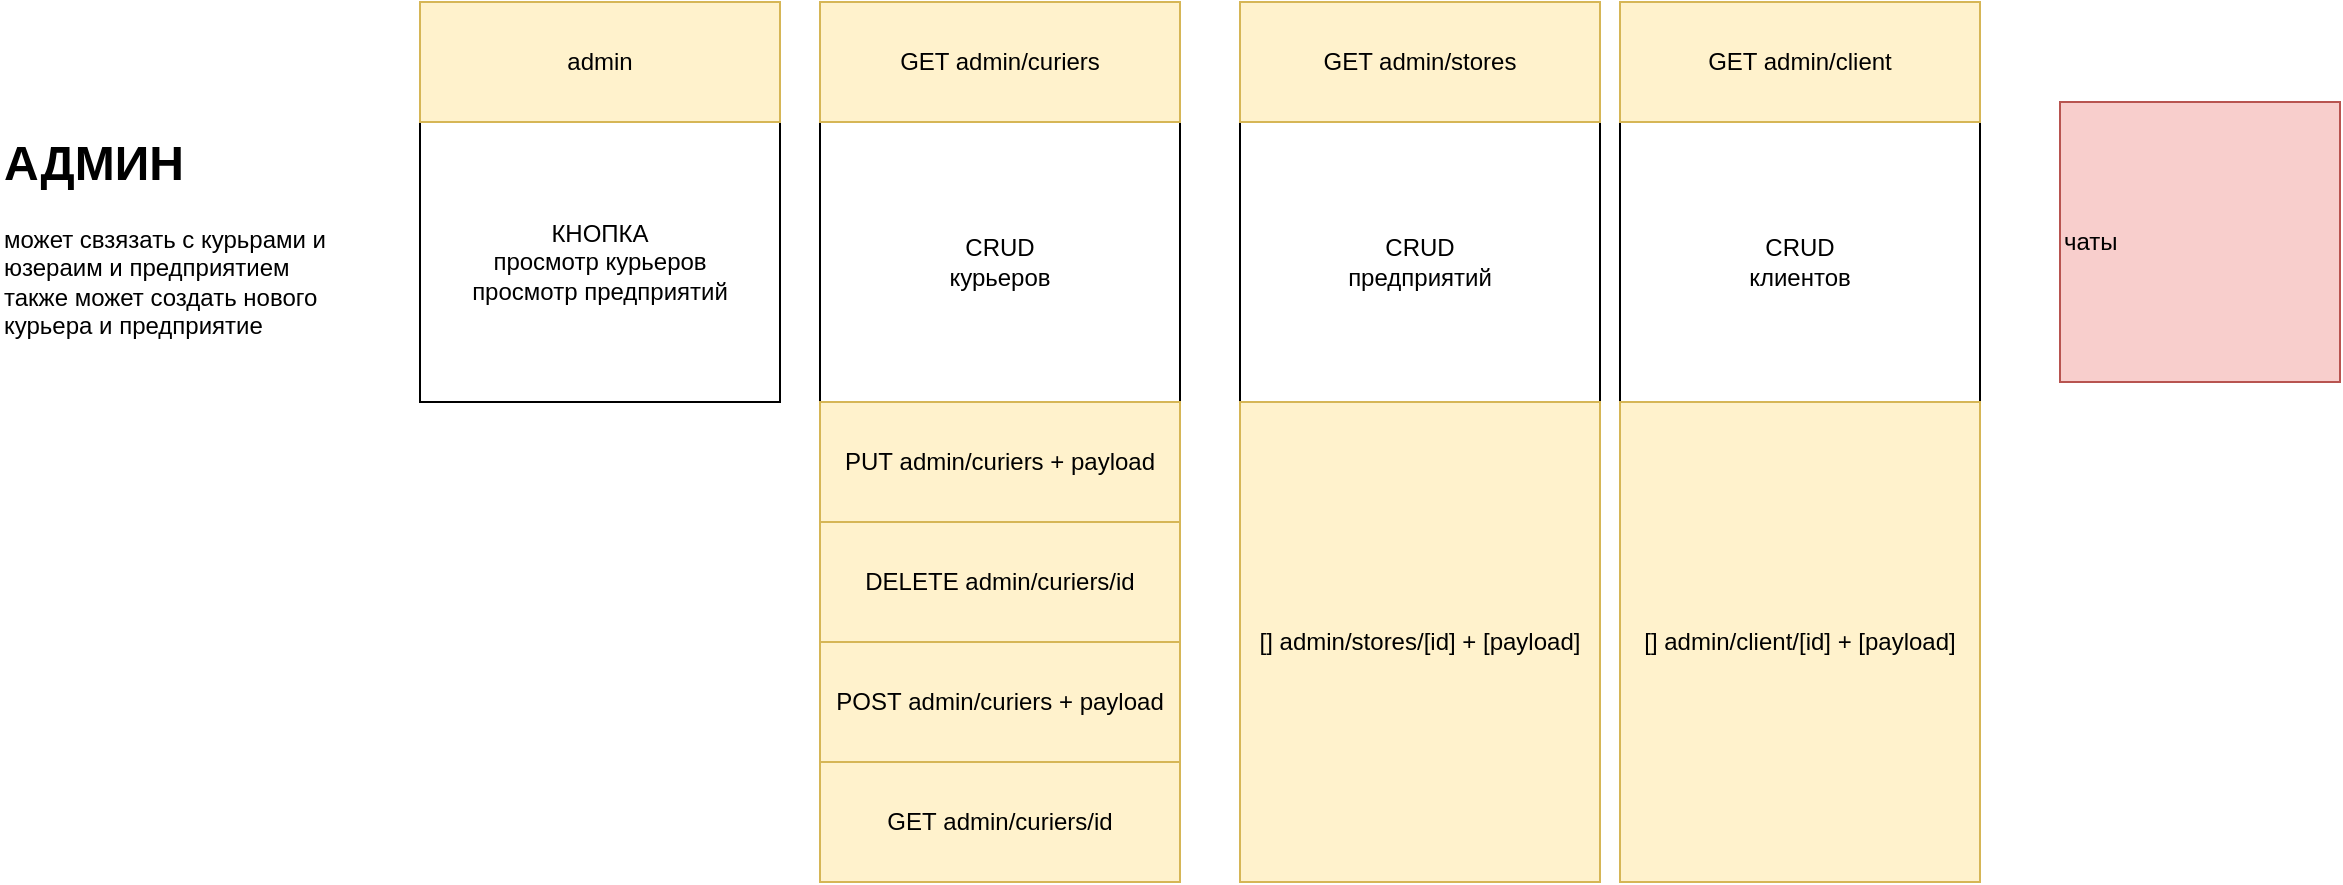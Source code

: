 <mxfile version="24.1.0" type="device">
  <diagram name="Страница — 1" id="XDdJCOj5BgrIff6nonp3">
    <mxGraphModel dx="2198" dy="1294" grid="1" gridSize="10" guides="1" tooltips="1" connect="1" arrows="1" fold="1" page="1" pageScale="1" pageWidth="650" pageHeight="200" math="0" shadow="0">
      <root>
        <mxCell id="0" />
        <mxCell id="1" parent="0" />
        <mxCell id="ga1eZ9HjU4N5ib0OzfGF-27" value="КНОПКА&lt;div&gt;просмотр курьеров&lt;/div&gt;&lt;div&gt;просмотр предприятий&lt;/div&gt;" style="rounded=0;whiteSpace=wrap;html=1;" parent="1" vertex="1">
          <mxGeometry x="-390" y="-160" width="180" height="140" as="geometry" />
        </mxCell>
        <mxCell id="ga1eZ9HjU4N5ib0OzfGF-28" value="CRUD&lt;div&gt;курьеров&lt;span style=&quot;color: rgba(0, 0, 0, 0); font-family: monospace; font-size: 0px; text-align: start; text-wrap: nowrap; background-color: initial;&quot;&gt;%3CmxGraphModel%3E%3Croot%3E%3CmxCell%20id%3D%220%22%2F%3E%3CmxCell%20id%3D%221%22%20parent%3D%220%22%2F%3E%3CmxCell%20id%3D%222%22%20value%3D%22%D0%9A%D0%9D%D0%9E%D0%9F%D0%9A%D0%90%26lt%3Bdiv%26gt%3B%D0%BF%D1%80%D0%BE%D1%81%D0%BC%D0%BE%D1%82%D1%80%20%D0%BA%D1%83%D1%80%D1%8C%D0%B5%D1%80%D0%BE%D0%B2%26lt%3B%2Fdiv%26gt%3B%26lt%3Bdiv%26gt%3B%D0%BF%D1%80%D0%BE%D1%81%D0%BC%D0%BE%D1%82%D1%80%20%D0%BF%D1%80%D0%B5%D0%B4%D0%BF%D1%80%D0%B8%D1%8F%D1%82%D0%B8%D0%B9%26lt%3B%2Fdiv%26gt%3B%22%20style%3D%22rounded%3D0%3BwhiteSpace%3Dwrap%3Bhtml%3D1%3B%22%20vertex%3D%221%22%20parent%3D%221%22%3E%3CmxGeometry%20x%3D%22-390%22%20y%3D%22400%22%20width%3D%22180%22%20height%3D%22140%22%20as%3D%22geometry%22%2F%3E%3C%2FmxCell%3E%3C%2Froot%3E%3C%2FmxGraphModel%3E&lt;/span&gt;&lt;/div&gt;" style="rounded=0;whiteSpace=wrap;html=1;" parent="1" vertex="1">
          <mxGeometry x="-190" y="-160" width="180" height="140" as="geometry" />
        </mxCell>
        <mxCell id="ga1eZ9HjU4N5ib0OzfGF-29" value="CRUD&lt;div&gt;предприятий&lt;/div&gt;" style="rounded=0;whiteSpace=wrap;html=1;" parent="1" vertex="1">
          <mxGeometry x="20" y="-160" width="180" height="140" as="geometry" />
        </mxCell>
        <mxCell id="ga1eZ9HjU4N5ib0OzfGF-30" value="&lt;h1 style=&quot;margin-top: 0px;&quot;&gt;АДМИН&lt;/h1&gt;&lt;div&gt;может свзязать с курьрами и юзераим и предприятием&lt;/div&gt;&lt;div&gt;также может создать нового курьера и предприятие&lt;/div&gt;&lt;div&gt;&lt;br&gt;&lt;/div&gt;" style="text;html=1;whiteSpace=wrap;overflow=hidden;rounded=0;" parent="1" vertex="1">
          <mxGeometry x="-600" y="-160" width="180" height="120" as="geometry" />
        </mxCell>
        <mxCell id="tvNl165mY62SMhEuRROt-1" value="чаты" style="whiteSpace=wrap;html=1;aspect=fixed;align=left;fillColor=#f8cecc;strokeColor=#b85450;" vertex="1" parent="1">
          <mxGeometry x="430" y="-170" width="140" height="140" as="geometry" />
        </mxCell>
        <mxCell id="tvNl165mY62SMhEuRROt-2" value="GET admin/curiers" style="rounded=0;whiteSpace=wrap;html=1;fillColor=#fff2cc;strokeColor=#d6b656;" vertex="1" parent="1">
          <mxGeometry x="-190" y="-220" width="180" height="60" as="geometry" />
        </mxCell>
        <mxCell id="tvNl165mY62SMhEuRROt-3" value="admin" style="rounded=0;whiteSpace=wrap;html=1;fillColor=#fff2cc;strokeColor=#d6b656;" vertex="1" parent="1">
          <mxGeometry x="-390" y="-220" width="180" height="60" as="geometry" />
        </mxCell>
        <mxCell id="tvNl165mY62SMhEuRROt-4" value="GET admin/stores" style="rounded=0;whiteSpace=wrap;html=1;fillColor=#fff2cc;strokeColor=#d6b656;" vertex="1" parent="1">
          <mxGeometry x="20" y="-220" width="180" height="60" as="geometry" />
        </mxCell>
        <mxCell id="tvNl165mY62SMhEuRROt-5" value="PUT&lt;span style=&quot;color: rgba(0, 0, 0, 0); font-family: monospace; font-size: 0px; text-align: start; text-wrap: nowrap;&quot;&gt;%3CmxGraphModel%3E%3Croot%3E%3CmxCell%20id%3D%220%22%2F%3E%3CmxCell%20id%3D%221%22%20parent%3D%220%22%2F%3E%3CmxCell%20id%3D%222%22%20value%3D%22PUT%20admin%2Fcuriers%20%2B%20payload%22%20style%3D%22rounded%3D0%3BwhiteSpace%3Dwrap%3Bhtml%3D1%3BfillColor%3D%23fff2cc%3BstrokeColor%3D%23d6b656%3B%22%20vertex%3D%221%22%20parent%3D%221%22%3E%3CmxGeometry%20x%3D%22-190%22%20y%3D%22-20%22%20width%3D%22180%22%20height%3D%2260%22%20as%3D%22geometry%22%2F%3E%3C%2FmxCell%3E%3C%2Froot%3E%3C%2FmxGraphModel%3E&lt;/span&gt;&amp;nbsp;admin/curiers + payload" style="rounded=0;whiteSpace=wrap;html=1;fillColor=#fff2cc;strokeColor=#d6b656;" vertex="1" parent="1">
          <mxGeometry x="-190" y="-20" width="180" height="60" as="geometry" />
        </mxCell>
        <mxCell id="tvNl165mY62SMhEuRROt-7" value="&lt;div style=&quot;text-align: center;&quot;&gt;&lt;span style=&quot;background-color: initial; text-align: start;&quot;&gt;DELETE&lt;/span&gt;&lt;span style=&quot;background-color: initial; text-wrap: nowrap; color: rgba(0, 0, 0, 0); font-family: monospace; font-size: 0px; text-align: start;&quot;&gt;%3CmxGraphModel%3E%3Croot%3E%3CmxCell%20id%3D%220%22%2F%3E%3CmxCell%20id%3D%221%22%20parent%3D%220%22%2F%3E%3CmxCell%20id%3D%222%22%20value%3D%22PUT%20admin%2Fcuriers%20%2B%20payload%22%20style%3D%22rounded%3D0%3BwhiteSpace%3Dwrap%3Bhtml%3D1%3BfillColor%3D%23fff2cc%3BstrokeColor%3D%23d6b656%3B%22%20vertex%3D%221%22%20parent%3D%221%22%3E%3CmxGeometry%20x%3D%22-190%22%20y%3D%22-20%22%20width%3D%22180%22%20height%3D%2260%22%20as%3D%22geometry%22%2F%3E%3C%2FmxCell%3E%3C%2Froot%3E%3C%2FmxGraphModel%3E&lt;/span&gt;&lt;span style=&quot;background-color: initial;&quot;&gt;&amp;nbsp;admin/curiers/id&lt;/span&gt;&lt;/div&gt;" style="rounded=0;whiteSpace=wrap;html=1;fillColor=#fff2cc;strokeColor=#d6b656;" vertex="1" parent="1">
          <mxGeometry x="-190" y="40" width="180" height="60" as="geometry" />
        </mxCell>
        <mxCell id="tvNl165mY62SMhEuRROt-8" value="POST&lt;span style=&quot;color: rgba(0, 0, 0, 0); font-family: monospace; font-size: 0px; text-align: start; text-wrap: nowrap;&quot;&gt;%3CmxGraphModel%3E%3Croot%3E%3CmxCell%20id%3D%220%22%2F%3E%3CmxCell%20id%3D%221%22%20parent%3D%220%22%2F%3E%3CmxCell%20id%3D%222%22%20value%3D%22PUT%20admin%2Fcuriers%20%2B%20payload%22%20style%3D%22rounded%3D0%3BwhiteSpace%3Dwrap%3Bhtml%3D1%3BfillColor%3D%23fff2cc%3BstrokeColor%3D%23d6b656%3B%22%20vertex%3D%221%22%20parent%3D%221%22%3E%3CmxGeometry%20x%3D%22-190%22%20y%3D%22-20%22%20width%3D%22180%22%20height%3D%2260%22%20as%3D%22geometry%22%2F%3E%3C%2FmxCell%3E%3C%2Froot%3E%3C%2FmxGraphModel%3E&lt;/span&gt;&amp;nbsp;admin/curiers + payload" style="rounded=0;whiteSpace=wrap;html=1;fillColor=#fff2cc;strokeColor=#d6b656;" vertex="1" parent="1">
          <mxGeometry x="-190" y="100" width="180" height="60" as="geometry" />
        </mxCell>
        <mxCell id="tvNl165mY62SMhEuRROt-9" value="GET&amp;nbsp;&lt;span style=&quot;color: rgba(0, 0, 0, 0); font-family: monospace; font-size: 0px; text-align: start; text-wrap: nowrap;&quot;&gt;%3CmxGraphModel%3E%3Croot%3E%3CmxCell%20id%3D%220%22%2F%3E%3CmxCell%20id%3D%221%22%20parent%3D%220%22%2F%3E%3CmxCell%20id%3D%222%22%20value%3D%22PUT%20admin%2Fcuriers%20%2B%20payload%22%20style%3D%22rounded%3D0%3BwhiteSpace%3Dwrap%3Bhtml%3D1%3BfillColor%3D%23fff2cc%3BstrokeColor%3D%23d6b656%3B%22%20vertex%3D%221%22%20parent%3D%221%22%3E%3CmxGeometry%20x%3D%22-190%22%20y%3D%22-20%22%20width%3D%22180%22%20height%3D%2260%22%20as%3D%22geometry%22%2F%3E%3C%2FmxCell%3E%3C%2Froot%3E%3C%2FmxGraphMod&lt;/span&gt;admin/curiers/id" style="rounded=0;whiteSpace=wrap;html=1;fillColor=#fff2cc;strokeColor=#d6b656;" vertex="1" parent="1">
          <mxGeometry x="-190" y="160" width="180" height="60" as="geometry" />
        </mxCell>
        <mxCell id="tvNl165mY62SMhEuRROt-11" value="&lt;div style=&quot;text-align: center;&quot;&gt;&lt;span style=&quot;background-color: initial; text-align: start;&quot;&gt;[]&lt;/span&gt;&lt;span style=&quot;background-color: initial; text-wrap: nowrap; color: rgba(0, 0, 0, 0); font-family: monospace; font-size: 0px; text-align: start;&quot;&gt;%3CmxGraphModel%3E%3Croot%3E%3CmxCell%20id%3D%220%22%2F%3E%3CmxCell%20id%3D%221%22%20parent%3D%220%22%2F%3E%3CmxCell%20id%3D%222%22%20value%3D%22PUT%20admin%2Fcuriers%20%2B%20payload%22%20style%3D%22rounded%3D0%3BwhiteSpace%3Dwrap%3Bhtml%3D1%3BfillColor%3D%23fff2cc%3BstrokeColor%3D%23d6b656%3B%22%20vertex%3D%221%22%20parent%3D%221%22%3E%3CmxGeometry%20x%3D%22-190%22%20y%3D%22-20%22%20width%3D%22180%22%20height%3D%2260%22%20as%3D%22geometry%22%2F%3E%3C%2FmxCell%3E%3C%2Froot%3E%3C%2FmxGraphModel%3E&lt;/span&gt;&lt;span style=&quot;background-color: initial;&quot;&gt;&amp;nbsp;admin/stores/[id] + [payload]&lt;/span&gt;&lt;/div&gt;" style="rounded=0;whiteSpace=wrap;html=1;fillColor=#fff2cc;strokeColor=#d6b656;" vertex="1" parent="1">
          <mxGeometry x="20" y="-20" width="180" height="240" as="geometry" />
        </mxCell>
        <mxCell id="tvNl165mY62SMhEuRROt-12" value="CRUD&lt;div&gt;клиентов&lt;/div&gt;" style="rounded=0;whiteSpace=wrap;html=1;" vertex="1" parent="1">
          <mxGeometry x="210" y="-160" width="180" height="140" as="geometry" />
        </mxCell>
        <mxCell id="tvNl165mY62SMhEuRROt-13" value="GET admin/client" style="rounded=0;whiteSpace=wrap;html=1;fillColor=#fff2cc;strokeColor=#d6b656;" vertex="1" parent="1">
          <mxGeometry x="210" y="-220" width="180" height="60" as="geometry" />
        </mxCell>
        <mxCell id="tvNl165mY62SMhEuRROt-15" value="&lt;div style=&quot;text-align: center;&quot;&gt;&lt;span style=&quot;background-color: initial; text-align: start;&quot;&gt;[]&lt;/span&gt;&lt;span style=&quot;background-color: initial; text-wrap: nowrap; color: rgba(0, 0, 0, 0); font-family: monospace; font-size: 0px; text-align: start;&quot;&gt;%3CmxGraphModel%3E%3Croot%3E%3CmxCell%20id%3D%220%22%2F%3E%3CmxCell%20id%3D%221%22%20parent%3D%220%22%2F%3E%3CmxCell%20id%3D%222%22%20value%3D%22PUT%20admin%2Fcuriers%20%2B%20payload%22%20style%3D%22rounded%3D0%3BwhiteSpace%3Dwrap%3Bhtml%3D1%3BfillColor%3D%23fff2cc%3BstrokeColor%3D%23d6b656%3B%22%20vertex%3D%221%22%20parent%3D%221%22%3E%3CmxGeometry%20x%3D%22-190%22%20y%3D%22-20%22%20width%3D%22180%22%20height%3D%2260%22%20as%3D%22geometry%22%2F%3E%3C%2FmxCell%3E%3C%2Froot%3E%3C%2FmxGraphModel%3E&lt;/span&gt;&lt;span style=&quot;background-color: initial;&quot;&gt;&amp;nbsp;admin/client/[id] + [payload]&lt;/span&gt;&lt;/div&gt;" style="rounded=0;whiteSpace=wrap;html=1;fillColor=#fff2cc;strokeColor=#d6b656;" vertex="1" parent="1">
          <mxGeometry x="210" y="-20" width="180" height="240" as="geometry" />
        </mxCell>
      </root>
    </mxGraphModel>
  </diagram>
</mxfile>
